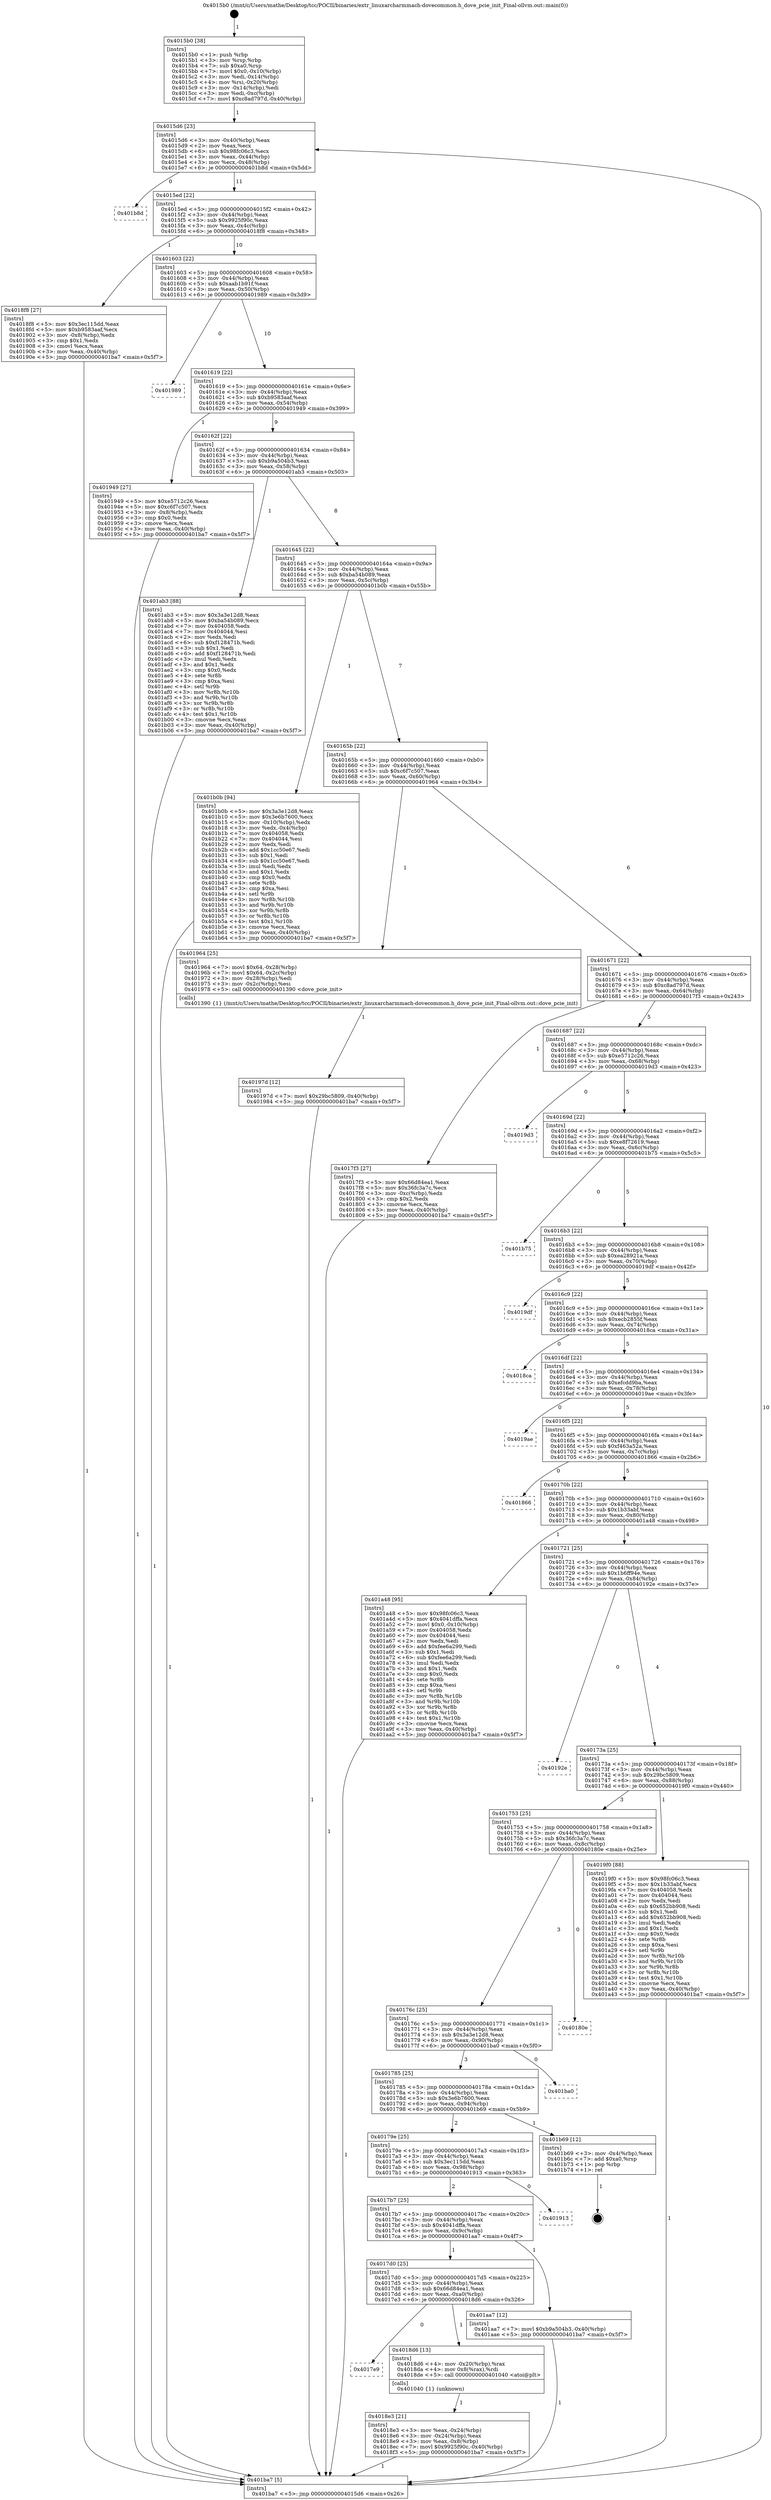 digraph "0x4015b0" {
  label = "0x4015b0 (/mnt/c/Users/mathe/Desktop/tcc/POCII/binaries/extr_linuxarcharmmach-dovecommon.h_dove_pcie_init_Final-ollvm.out::main(0))"
  labelloc = "t"
  node[shape=record]

  Entry [label="",width=0.3,height=0.3,shape=circle,fillcolor=black,style=filled]
  "0x4015d6" [label="{
     0x4015d6 [23]\l
     | [instrs]\l
     &nbsp;&nbsp;0x4015d6 \<+3\>: mov -0x40(%rbp),%eax\l
     &nbsp;&nbsp;0x4015d9 \<+2\>: mov %eax,%ecx\l
     &nbsp;&nbsp;0x4015db \<+6\>: sub $0x98fc06c3,%ecx\l
     &nbsp;&nbsp;0x4015e1 \<+3\>: mov %eax,-0x44(%rbp)\l
     &nbsp;&nbsp;0x4015e4 \<+3\>: mov %ecx,-0x48(%rbp)\l
     &nbsp;&nbsp;0x4015e7 \<+6\>: je 0000000000401b8d \<main+0x5dd\>\l
  }"]
  "0x401b8d" [label="{
     0x401b8d\l
  }", style=dashed]
  "0x4015ed" [label="{
     0x4015ed [22]\l
     | [instrs]\l
     &nbsp;&nbsp;0x4015ed \<+5\>: jmp 00000000004015f2 \<main+0x42\>\l
     &nbsp;&nbsp;0x4015f2 \<+3\>: mov -0x44(%rbp),%eax\l
     &nbsp;&nbsp;0x4015f5 \<+5\>: sub $0x9925f90c,%eax\l
     &nbsp;&nbsp;0x4015fa \<+3\>: mov %eax,-0x4c(%rbp)\l
     &nbsp;&nbsp;0x4015fd \<+6\>: je 00000000004018f8 \<main+0x348\>\l
  }"]
  Exit [label="",width=0.3,height=0.3,shape=circle,fillcolor=black,style=filled,peripheries=2]
  "0x4018f8" [label="{
     0x4018f8 [27]\l
     | [instrs]\l
     &nbsp;&nbsp;0x4018f8 \<+5\>: mov $0x3ec115dd,%eax\l
     &nbsp;&nbsp;0x4018fd \<+5\>: mov $0xb9583aaf,%ecx\l
     &nbsp;&nbsp;0x401902 \<+3\>: mov -0x8(%rbp),%edx\l
     &nbsp;&nbsp;0x401905 \<+3\>: cmp $0x1,%edx\l
     &nbsp;&nbsp;0x401908 \<+3\>: cmovl %ecx,%eax\l
     &nbsp;&nbsp;0x40190b \<+3\>: mov %eax,-0x40(%rbp)\l
     &nbsp;&nbsp;0x40190e \<+5\>: jmp 0000000000401ba7 \<main+0x5f7\>\l
  }"]
  "0x401603" [label="{
     0x401603 [22]\l
     | [instrs]\l
     &nbsp;&nbsp;0x401603 \<+5\>: jmp 0000000000401608 \<main+0x58\>\l
     &nbsp;&nbsp;0x401608 \<+3\>: mov -0x44(%rbp),%eax\l
     &nbsp;&nbsp;0x40160b \<+5\>: sub $0xaab1b91f,%eax\l
     &nbsp;&nbsp;0x401610 \<+3\>: mov %eax,-0x50(%rbp)\l
     &nbsp;&nbsp;0x401613 \<+6\>: je 0000000000401989 \<main+0x3d9\>\l
  }"]
  "0x40197d" [label="{
     0x40197d [12]\l
     | [instrs]\l
     &nbsp;&nbsp;0x40197d \<+7\>: movl $0x29bc5809,-0x40(%rbp)\l
     &nbsp;&nbsp;0x401984 \<+5\>: jmp 0000000000401ba7 \<main+0x5f7\>\l
  }"]
  "0x401989" [label="{
     0x401989\l
  }", style=dashed]
  "0x401619" [label="{
     0x401619 [22]\l
     | [instrs]\l
     &nbsp;&nbsp;0x401619 \<+5\>: jmp 000000000040161e \<main+0x6e\>\l
     &nbsp;&nbsp;0x40161e \<+3\>: mov -0x44(%rbp),%eax\l
     &nbsp;&nbsp;0x401621 \<+5\>: sub $0xb9583aaf,%eax\l
     &nbsp;&nbsp;0x401626 \<+3\>: mov %eax,-0x54(%rbp)\l
     &nbsp;&nbsp;0x401629 \<+6\>: je 0000000000401949 \<main+0x399\>\l
  }"]
  "0x4018e3" [label="{
     0x4018e3 [21]\l
     | [instrs]\l
     &nbsp;&nbsp;0x4018e3 \<+3\>: mov %eax,-0x24(%rbp)\l
     &nbsp;&nbsp;0x4018e6 \<+3\>: mov -0x24(%rbp),%eax\l
     &nbsp;&nbsp;0x4018e9 \<+3\>: mov %eax,-0x8(%rbp)\l
     &nbsp;&nbsp;0x4018ec \<+7\>: movl $0x9925f90c,-0x40(%rbp)\l
     &nbsp;&nbsp;0x4018f3 \<+5\>: jmp 0000000000401ba7 \<main+0x5f7\>\l
  }"]
  "0x401949" [label="{
     0x401949 [27]\l
     | [instrs]\l
     &nbsp;&nbsp;0x401949 \<+5\>: mov $0xe5712c26,%eax\l
     &nbsp;&nbsp;0x40194e \<+5\>: mov $0xc6f7c507,%ecx\l
     &nbsp;&nbsp;0x401953 \<+3\>: mov -0x8(%rbp),%edx\l
     &nbsp;&nbsp;0x401956 \<+3\>: cmp $0x0,%edx\l
     &nbsp;&nbsp;0x401959 \<+3\>: cmove %ecx,%eax\l
     &nbsp;&nbsp;0x40195c \<+3\>: mov %eax,-0x40(%rbp)\l
     &nbsp;&nbsp;0x40195f \<+5\>: jmp 0000000000401ba7 \<main+0x5f7\>\l
  }"]
  "0x40162f" [label="{
     0x40162f [22]\l
     | [instrs]\l
     &nbsp;&nbsp;0x40162f \<+5\>: jmp 0000000000401634 \<main+0x84\>\l
     &nbsp;&nbsp;0x401634 \<+3\>: mov -0x44(%rbp),%eax\l
     &nbsp;&nbsp;0x401637 \<+5\>: sub $0xb9a504b3,%eax\l
     &nbsp;&nbsp;0x40163c \<+3\>: mov %eax,-0x58(%rbp)\l
     &nbsp;&nbsp;0x40163f \<+6\>: je 0000000000401ab3 \<main+0x503\>\l
  }"]
  "0x4017e9" [label="{
     0x4017e9\l
  }", style=dashed]
  "0x401ab3" [label="{
     0x401ab3 [88]\l
     | [instrs]\l
     &nbsp;&nbsp;0x401ab3 \<+5\>: mov $0x3a3e12d8,%eax\l
     &nbsp;&nbsp;0x401ab8 \<+5\>: mov $0xba54b089,%ecx\l
     &nbsp;&nbsp;0x401abd \<+7\>: mov 0x404058,%edx\l
     &nbsp;&nbsp;0x401ac4 \<+7\>: mov 0x404044,%esi\l
     &nbsp;&nbsp;0x401acb \<+2\>: mov %edx,%edi\l
     &nbsp;&nbsp;0x401acd \<+6\>: sub $0xf128471b,%edi\l
     &nbsp;&nbsp;0x401ad3 \<+3\>: sub $0x1,%edi\l
     &nbsp;&nbsp;0x401ad6 \<+6\>: add $0xf128471b,%edi\l
     &nbsp;&nbsp;0x401adc \<+3\>: imul %edi,%edx\l
     &nbsp;&nbsp;0x401adf \<+3\>: and $0x1,%edx\l
     &nbsp;&nbsp;0x401ae2 \<+3\>: cmp $0x0,%edx\l
     &nbsp;&nbsp;0x401ae5 \<+4\>: sete %r8b\l
     &nbsp;&nbsp;0x401ae9 \<+3\>: cmp $0xa,%esi\l
     &nbsp;&nbsp;0x401aec \<+4\>: setl %r9b\l
     &nbsp;&nbsp;0x401af0 \<+3\>: mov %r8b,%r10b\l
     &nbsp;&nbsp;0x401af3 \<+3\>: and %r9b,%r10b\l
     &nbsp;&nbsp;0x401af6 \<+3\>: xor %r9b,%r8b\l
     &nbsp;&nbsp;0x401af9 \<+3\>: or %r8b,%r10b\l
     &nbsp;&nbsp;0x401afc \<+4\>: test $0x1,%r10b\l
     &nbsp;&nbsp;0x401b00 \<+3\>: cmovne %ecx,%eax\l
     &nbsp;&nbsp;0x401b03 \<+3\>: mov %eax,-0x40(%rbp)\l
     &nbsp;&nbsp;0x401b06 \<+5\>: jmp 0000000000401ba7 \<main+0x5f7\>\l
  }"]
  "0x401645" [label="{
     0x401645 [22]\l
     | [instrs]\l
     &nbsp;&nbsp;0x401645 \<+5\>: jmp 000000000040164a \<main+0x9a\>\l
     &nbsp;&nbsp;0x40164a \<+3\>: mov -0x44(%rbp),%eax\l
     &nbsp;&nbsp;0x40164d \<+5\>: sub $0xba54b089,%eax\l
     &nbsp;&nbsp;0x401652 \<+3\>: mov %eax,-0x5c(%rbp)\l
     &nbsp;&nbsp;0x401655 \<+6\>: je 0000000000401b0b \<main+0x55b\>\l
  }"]
  "0x4018d6" [label="{
     0x4018d6 [13]\l
     | [instrs]\l
     &nbsp;&nbsp;0x4018d6 \<+4\>: mov -0x20(%rbp),%rax\l
     &nbsp;&nbsp;0x4018da \<+4\>: mov 0x8(%rax),%rdi\l
     &nbsp;&nbsp;0x4018de \<+5\>: call 0000000000401040 \<atoi@plt\>\l
     | [calls]\l
     &nbsp;&nbsp;0x401040 \{1\} (unknown)\l
  }"]
  "0x401b0b" [label="{
     0x401b0b [94]\l
     | [instrs]\l
     &nbsp;&nbsp;0x401b0b \<+5\>: mov $0x3a3e12d8,%eax\l
     &nbsp;&nbsp;0x401b10 \<+5\>: mov $0x3e6b7600,%ecx\l
     &nbsp;&nbsp;0x401b15 \<+3\>: mov -0x10(%rbp),%edx\l
     &nbsp;&nbsp;0x401b18 \<+3\>: mov %edx,-0x4(%rbp)\l
     &nbsp;&nbsp;0x401b1b \<+7\>: mov 0x404058,%edx\l
     &nbsp;&nbsp;0x401b22 \<+7\>: mov 0x404044,%esi\l
     &nbsp;&nbsp;0x401b29 \<+2\>: mov %edx,%edi\l
     &nbsp;&nbsp;0x401b2b \<+6\>: add $0x1cc50e67,%edi\l
     &nbsp;&nbsp;0x401b31 \<+3\>: sub $0x1,%edi\l
     &nbsp;&nbsp;0x401b34 \<+6\>: sub $0x1cc50e67,%edi\l
     &nbsp;&nbsp;0x401b3a \<+3\>: imul %edi,%edx\l
     &nbsp;&nbsp;0x401b3d \<+3\>: and $0x1,%edx\l
     &nbsp;&nbsp;0x401b40 \<+3\>: cmp $0x0,%edx\l
     &nbsp;&nbsp;0x401b43 \<+4\>: sete %r8b\l
     &nbsp;&nbsp;0x401b47 \<+3\>: cmp $0xa,%esi\l
     &nbsp;&nbsp;0x401b4a \<+4\>: setl %r9b\l
     &nbsp;&nbsp;0x401b4e \<+3\>: mov %r8b,%r10b\l
     &nbsp;&nbsp;0x401b51 \<+3\>: and %r9b,%r10b\l
     &nbsp;&nbsp;0x401b54 \<+3\>: xor %r9b,%r8b\l
     &nbsp;&nbsp;0x401b57 \<+3\>: or %r8b,%r10b\l
     &nbsp;&nbsp;0x401b5a \<+4\>: test $0x1,%r10b\l
     &nbsp;&nbsp;0x401b5e \<+3\>: cmovne %ecx,%eax\l
     &nbsp;&nbsp;0x401b61 \<+3\>: mov %eax,-0x40(%rbp)\l
     &nbsp;&nbsp;0x401b64 \<+5\>: jmp 0000000000401ba7 \<main+0x5f7\>\l
  }"]
  "0x40165b" [label="{
     0x40165b [22]\l
     | [instrs]\l
     &nbsp;&nbsp;0x40165b \<+5\>: jmp 0000000000401660 \<main+0xb0\>\l
     &nbsp;&nbsp;0x401660 \<+3\>: mov -0x44(%rbp),%eax\l
     &nbsp;&nbsp;0x401663 \<+5\>: sub $0xc6f7c507,%eax\l
     &nbsp;&nbsp;0x401668 \<+3\>: mov %eax,-0x60(%rbp)\l
     &nbsp;&nbsp;0x40166b \<+6\>: je 0000000000401964 \<main+0x3b4\>\l
  }"]
  "0x4017d0" [label="{
     0x4017d0 [25]\l
     | [instrs]\l
     &nbsp;&nbsp;0x4017d0 \<+5\>: jmp 00000000004017d5 \<main+0x225\>\l
     &nbsp;&nbsp;0x4017d5 \<+3\>: mov -0x44(%rbp),%eax\l
     &nbsp;&nbsp;0x4017d8 \<+5\>: sub $0x66d84ea1,%eax\l
     &nbsp;&nbsp;0x4017dd \<+6\>: mov %eax,-0xa0(%rbp)\l
     &nbsp;&nbsp;0x4017e3 \<+6\>: je 00000000004018d6 \<main+0x326\>\l
  }"]
  "0x401964" [label="{
     0x401964 [25]\l
     | [instrs]\l
     &nbsp;&nbsp;0x401964 \<+7\>: movl $0x64,-0x28(%rbp)\l
     &nbsp;&nbsp;0x40196b \<+7\>: movl $0x64,-0x2c(%rbp)\l
     &nbsp;&nbsp;0x401972 \<+3\>: mov -0x28(%rbp),%edi\l
     &nbsp;&nbsp;0x401975 \<+3\>: mov -0x2c(%rbp),%esi\l
     &nbsp;&nbsp;0x401978 \<+5\>: call 0000000000401390 \<dove_pcie_init\>\l
     | [calls]\l
     &nbsp;&nbsp;0x401390 \{1\} (/mnt/c/Users/mathe/Desktop/tcc/POCII/binaries/extr_linuxarcharmmach-dovecommon.h_dove_pcie_init_Final-ollvm.out::dove_pcie_init)\l
  }"]
  "0x401671" [label="{
     0x401671 [22]\l
     | [instrs]\l
     &nbsp;&nbsp;0x401671 \<+5\>: jmp 0000000000401676 \<main+0xc6\>\l
     &nbsp;&nbsp;0x401676 \<+3\>: mov -0x44(%rbp),%eax\l
     &nbsp;&nbsp;0x401679 \<+5\>: sub $0xc8ad797d,%eax\l
     &nbsp;&nbsp;0x40167e \<+3\>: mov %eax,-0x64(%rbp)\l
     &nbsp;&nbsp;0x401681 \<+6\>: je 00000000004017f3 \<main+0x243\>\l
  }"]
  "0x401aa7" [label="{
     0x401aa7 [12]\l
     | [instrs]\l
     &nbsp;&nbsp;0x401aa7 \<+7\>: movl $0xb9a504b3,-0x40(%rbp)\l
     &nbsp;&nbsp;0x401aae \<+5\>: jmp 0000000000401ba7 \<main+0x5f7\>\l
  }"]
  "0x4017f3" [label="{
     0x4017f3 [27]\l
     | [instrs]\l
     &nbsp;&nbsp;0x4017f3 \<+5\>: mov $0x66d84ea1,%eax\l
     &nbsp;&nbsp;0x4017f8 \<+5\>: mov $0x36fc3a7c,%ecx\l
     &nbsp;&nbsp;0x4017fd \<+3\>: mov -0xc(%rbp),%edx\l
     &nbsp;&nbsp;0x401800 \<+3\>: cmp $0x2,%edx\l
     &nbsp;&nbsp;0x401803 \<+3\>: cmovne %ecx,%eax\l
     &nbsp;&nbsp;0x401806 \<+3\>: mov %eax,-0x40(%rbp)\l
     &nbsp;&nbsp;0x401809 \<+5\>: jmp 0000000000401ba7 \<main+0x5f7\>\l
  }"]
  "0x401687" [label="{
     0x401687 [22]\l
     | [instrs]\l
     &nbsp;&nbsp;0x401687 \<+5\>: jmp 000000000040168c \<main+0xdc\>\l
     &nbsp;&nbsp;0x40168c \<+3\>: mov -0x44(%rbp),%eax\l
     &nbsp;&nbsp;0x40168f \<+5\>: sub $0xe5712c26,%eax\l
     &nbsp;&nbsp;0x401694 \<+3\>: mov %eax,-0x68(%rbp)\l
     &nbsp;&nbsp;0x401697 \<+6\>: je 00000000004019d3 \<main+0x423\>\l
  }"]
  "0x401ba7" [label="{
     0x401ba7 [5]\l
     | [instrs]\l
     &nbsp;&nbsp;0x401ba7 \<+5\>: jmp 00000000004015d6 \<main+0x26\>\l
  }"]
  "0x4015b0" [label="{
     0x4015b0 [38]\l
     | [instrs]\l
     &nbsp;&nbsp;0x4015b0 \<+1\>: push %rbp\l
     &nbsp;&nbsp;0x4015b1 \<+3\>: mov %rsp,%rbp\l
     &nbsp;&nbsp;0x4015b4 \<+7\>: sub $0xa0,%rsp\l
     &nbsp;&nbsp;0x4015bb \<+7\>: movl $0x0,-0x10(%rbp)\l
     &nbsp;&nbsp;0x4015c2 \<+3\>: mov %edi,-0x14(%rbp)\l
     &nbsp;&nbsp;0x4015c5 \<+4\>: mov %rsi,-0x20(%rbp)\l
     &nbsp;&nbsp;0x4015c9 \<+3\>: mov -0x14(%rbp),%edi\l
     &nbsp;&nbsp;0x4015cc \<+3\>: mov %edi,-0xc(%rbp)\l
     &nbsp;&nbsp;0x4015cf \<+7\>: movl $0xc8ad797d,-0x40(%rbp)\l
  }"]
  "0x4017b7" [label="{
     0x4017b7 [25]\l
     | [instrs]\l
     &nbsp;&nbsp;0x4017b7 \<+5\>: jmp 00000000004017bc \<main+0x20c\>\l
     &nbsp;&nbsp;0x4017bc \<+3\>: mov -0x44(%rbp),%eax\l
     &nbsp;&nbsp;0x4017bf \<+5\>: sub $0x4041dffa,%eax\l
     &nbsp;&nbsp;0x4017c4 \<+6\>: mov %eax,-0x9c(%rbp)\l
     &nbsp;&nbsp;0x4017ca \<+6\>: je 0000000000401aa7 \<main+0x4f7\>\l
  }"]
  "0x4019d3" [label="{
     0x4019d3\l
  }", style=dashed]
  "0x40169d" [label="{
     0x40169d [22]\l
     | [instrs]\l
     &nbsp;&nbsp;0x40169d \<+5\>: jmp 00000000004016a2 \<main+0xf2\>\l
     &nbsp;&nbsp;0x4016a2 \<+3\>: mov -0x44(%rbp),%eax\l
     &nbsp;&nbsp;0x4016a5 \<+5\>: sub $0xe8f72619,%eax\l
     &nbsp;&nbsp;0x4016aa \<+3\>: mov %eax,-0x6c(%rbp)\l
     &nbsp;&nbsp;0x4016ad \<+6\>: je 0000000000401b75 \<main+0x5c5\>\l
  }"]
  "0x401913" [label="{
     0x401913\l
  }", style=dashed]
  "0x401b75" [label="{
     0x401b75\l
  }", style=dashed]
  "0x4016b3" [label="{
     0x4016b3 [22]\l
     | [instrs]\l
     &nbsp;&nbsp;0x4016b3 \<+5\>: jmp 00000000004016b8 \<main+0x108\>\l
     &nbsp;&nbsp;0x4016b8 \<+3\>: mov -0x44(%rbp),%eax\l
     &nbsp;&nbsp;0x4016bb \<+5\>: sub $0xea28921a,%eax\l
     &nbsp;&nbsp;0x4016c0 \<+3\>: mov %eax,-0x70(%rbp)\l
     &nbsp;&nbsp;0x4016c3 \<+6\>: je 00000000004019df \<main+0x42f\>\l
  }"]
  "0x40179e" [label="{
     0x40179e [25]\l
     | [instrs]\l
     &nbsp;&nbsp;0x40179e \<+5\>: jmp 00000000004017a3 \<main+0x1f3\>\l
     &nbsp;&nbsp;0x4017a3 \<+3\>: mov -0x44(%rbp),%eax\l
     &nbsp;&nbsp;0x4017a6 \<+5\>: sub $0x3ec115dd,%eax\l
     &nbsp;&nbsp;0x4017ab \<+6\>: mov %eax,-0x98(%rbp)\l
     &nbsp;&nbsp;0x4017b1 \<+6\>: je 0000000000401913 \<main+0x363\>\l
  }"]
  "0x4019df" [label="{
     0x4019df\l
  }", style=dashed]
  "0x4016c9" [label="{
     0x4016c9 [22]\l
     | [instrs]\l
     &nbsp;&nbsp;0x4016c9 \<+5\>: jmp 00000000004016ce \<main+0x11e\>\l
     &nbsp;&nbsp;0x4016ce \<+3\>: mov -0x44(%rbp),%eax\l
     &nbsp;&nbsp;0x4016d1 \<+5\>: sub $0xecb2855f,%eax\l
     &nbsp;&nbsp;0x4016d6 \<+3\>: mov %eax,-0x74(%rbp)\l
     &nbsp;&nbsp;0x4016d9 \<+6\>: je 00000000004018ca \<main+0x31a\>\l
  }"]
  "0x401b69" [label="{
     0x401b69 [12]\l
     | [instrs]\l
     &nbsp;&nbsp;0x401b69 \<+3\>: mov -0x4(%rbp),%eax\l
     &nbsp;&nbsp;0x401b6c \<+7\>: add $0xa0,%rsp\l
     &nbsp;&nbsp;0x401b73 \<+1\>: pop %rbp\l
     &nbsp;&nbsp;0x401b74 \<+1\>: ret\l
  }"]
  "0x4018ca" [label="{
     0x4018ca\l
  }", style=dashed]
  "0x4016df" [label="{
     0x4016df [22]\l
     | [instrs]\l
     &nbsp;&nbsp;0x4016df \<+5\>: jmp 00000000004016e4 \<main+0x134\>\l
     &nbsp;&nbsp;0x4016e4 \<+3\>: mov -0x44(%rbp),%eax\l
     &nbsp;&nbsp;0x4016e7 \<+5\>: sub $0xefcdd9ba,%eax\l
     &nbsp;&nbsp;0x4016ec \<+3\>: mov %eax,-0x78(%rbp)\l
     &nbsp;&nbsp;0x4016ef \<+6\>: je 00000000004019ae \<main+0x3fe\>\l
  }"]
  "0x401785" [label="{
     0x401785 [25]\l
     | [instrs]\l
     &nbsp;&nbsp;0x401785 \<+5\>: jmp 000000000040178a \<main+0x1da\>\l
     &nbsp;&nbsp;0x40178a \<+3\>: mov -0x44(%rbp),%eax\l
     &nbsp;&nbsp;0x40178d \<+5\>: sub $0x3e6b7600,%eax\l
     &nbsp;&nbsp;0x401792 \<+6\>: mov %eax,-0x94(%rbp)\l
     &nbsp;&nbsp;0x401798 \<+6\>: je 0000000000401b69 \<main+0x5b9\>\l
  }"]
  "0x4019ae" [label="{
     0x4019ae\l
  }", style=dashed]
  "0x4016f5" [label="{
     0x4016f5 [22]\l
     | [instrs]\l
     &nbsp;&nbsp;0x4016f5 \<+5\>: jmp 00000000004016fa \<main+0x14a\>\l
     &nbsp;&nbsp;0x4016fa \<+3\>: mov -0x44(%rbp),%eax\l
     &nbsp;&nbsp;0x4016fd \<+5\>: sub $0xf463a52a,%eax\l
     &nbsp;&nbsp;0x401702 \<+3\>: mov %eax,-0x7c(%rbp)\l
     &nbsp;&nbsp;0x401705 \<+6\>: je 0000000000401866 \<main+0x2b6\>\l
  }"]
  "0x401ba0" [label="{
     0x401ba0\l
  }", style=dashed]
  "0x401866" [label="{
     0x401866\l
  }", style=dashed]
  "0x40170b" [label="{
     0x40170b [22]\l
     | [instrs]\l
     &nbsp;&nbsp;0x40170b \<+5\>: jmp 0000000000401710 \<main+0x160\>\l
     &nbsp;&nbsp;0x401710 \<+3\>: mov -0x44(%rbp),%eax\l
     &nbsp;&nbsp;0x401713 \<+5\>: sub $0x1b33abf,%eax\l
     &nbsp;&nbsp;0x401718 \<+3\>: mov %eax,-0x80(%rbp)\l
     &nbsp;&nbsp;0x40171b \<+6\>: je 0000000000401a48 \<main+0x498\>\l
  }"]
  "0x40176c" [label="{
     0x40176c [25]\l
     | [instrs]\l
     &nbsp;&nbsp;0x40176c \<+5\>: jmp 0000000000401771 \<main+0x1c1\>\l
     &nbsp;&nbsp;0x401771 \<+3\>: mov -0x44(%rbp),%eax\l
     &nbsp;&nbsp;0x401774 \<+5\>: sub $0x3a3e12d8,%eax\l
     &nbsp;&nbsp;0x401779 \<+6\>: mov %eax,-0x90(%rbp)\l
     &nbsp;&nbsp;0x40177f \<+6\>: je 0000000000401ba0 \<main+0x5f0\>\l
  }"]
  "0x401a48" [label="{
     0x401a48 [95]\l
     | [instrs]\l
     &nbsp;&nbsp;0x401a48 \<+5\>: mov $0x98fc06c3,%eax\l
     &nbsp;&nbsp;0x401a4d \<+5\>: mov $0x4041dffa,%ecx\l
     &nbsp;&nbsp;0x401a52 \<+7\>: movl $0x0,-0x10(%rbp)\l
     &nbsp;&nbsp;0x401a59 \<+7\>: mov 0x404058,%edx\l
     &nbsp;&nbsp;0x401a60 \<+7\>: mov 0x404044,%esi\l
     &nbsp;&nbsp;0x401a67 \<+2\>: mov %edx,%edi\l
     &nbsp;&nbsp;0x401a69 \<+6\>: add $0xfee6a299,%edi\l
     &nbsp;&nbsp;0x401a6f \<+3\>: sub $0x1,%edi\l
     &nbsp;&nbsp;0x401a72 \<+6\>: sub $0xfee6a299,%edi\l
     &nbsp;&nbsp;0x401a78 \<+3\>: imul %edi,%edx\l
     &nbsp;&nbsp;0x401a7b \<+3\>: and $0x1,%edx\l
     &nbsp;&nbsp;0x401a7e \<+3\>: cmp $0x0,%edx\l
     &nbsp;&nbsp;0x401a81 \<+4\>: sete %r8b\l
     &nbsp;&nbsp;0x401a85 \<+3\>: cmp $0xa,%esi\l
     &nbsp;&nbsp;0x401a88 \<+4\>: setl %r9b\l
     &nbsp;&nbsp;0x401a8c \<+3\>: mov %r8b,%r10b\l
     &nbsp;&nbsp;0x401a8f \<+3\>: and %r9b,%r10b\l
     &nbsp;&nbsp;0x401a92 \<+3\>: xor %r9b,%r8b\l
     &nbsp;&nbsp;0x401a95 \<+3\>: or %r8b,%r10b\l
     &nbsp;&nbsp;0x401a98 \<+4\>: test $0x1,%r10b\l
     &nbsp;&nbsp;0x401a9c \<+3\>: cmovne %ecx,%eax\l
     &nbsp;&nbsp;0x401a9f \<+3\>: mov %eax,-0x40(%rbp)\l
     &nbsp;&nbsp;0x401aa2 \<+5\>: jmp 0000000000401ba7 \<main+0x5f7\>\l
  }"]
  "0x401721" [label="{
     0x401721 [25]\l
     | [instrs]\l
     &nbsp;&nbsp;0x401721 \<+5\>: jmp 0000000000401726 \<main+0x176\>\l
     &nbsp;&nbsp;0x401726 \<+3\>: mov -0x44(%rbp),%eax\l
     &nbsp;&nbsp;0x401729 \<+5\>: sub $0x1b6ff94e,%eax\l
     &nbsp;&nbsp;0x40172e \<+6\>: mov %eax,-0x84(%rbp)\l
     &nbsp;&nbsp;0x401734 \<+6\>: je 000000000040192e \<main+0x37e\>\l
  }"]
  "0x40180e" [label="{
     0x40180e\l
  }", style=dashed]
  "0x40192e" [label="{
     0x40192e\l
  }", style=dashed]
  "0x40173a" [label="{
     0x40173a [25]\l
     | [instrs]\l
     &nbsp;&nbsp;0x40173a \<+5\>: jmp 000000000040173f \<main+0x18f\>\l
     &nbsp;&nbsp;0x40173f \<+3\>: mov -0x44(%rbp),%eax\l
     &nbsp;&nbsp;0x401742 \<+5\>: sub $0x29bc5809,%eax\l
     &nbsp;&nbsp;0x401747 \<+6\>: mov %eax,-0x88(%rbp)\l
     &nbsp;&nbsp;0x40174d \<+6\>: je 00000000004019f0 \<main+0x440\>\l
  }"]
  "0x401753" [label="{
     0x401753 [25]\l
     | [instrs]\l
     &nbsp;&nbsp;0x401753 \<+5\>: jmp 0000000000401758 \<main+0x1a8\>\l
     &nbsp;&nbsp;0x401758 \<+3\>: mov -0x44(%rbp),%eax\l
     &nbsp;&nbsp;0x40175b \<+5\>: sub $0x36fc3a7c,%eax\l
     &nbsp;&nbsp;0x401760 \<+6\>: mov %eax,-0x8c(%rbp)\l
     &nbsp;&nbsp;0x401766 \<+6\>: je 000000000040180e \<main+0x25e\>\l
  }"]
  "0x4019f0" [label="{
     0x4019f0 [88]\l
     | [instrs]\l
     &nbsp;&nbsp;0x4019f0 \<+5\>: mov $0x98fc06c3,%eax\l
     &nbsp;&nbsp;0x4019f5 \<+5\>: mov $0x1b33abf,%ecx\l
     &nbsp;&nbsp;0x4019fa \<+7\>: mov 0x404058,%edx\l
     &nbsp;&nbsp;0x401a01 \<+7\>: mov 0x404044,%esi\l
     &nbsp;&nbsp;0x401a08 \<+2\>: mov %edx,%edi\l
     &nbsp;&nbsp;0x401a0a \<+6\>: sub $0x652bb908,%edi\l
     &nbsp;&nbsp;0x401a10 \<+3\>: sub $0x1,%edi\l
     &nbsp;&nbsp;0x401a13 \<+6\>: add $0x652bb908,%edi\l
     &nbsp;&nbsp;0x401a19 \<+3\>: imul %edi,%edx\l
     &nbsp;&nbsp;0x401a1c \<+3\>: and $0x1,%edx\l
     &nbsp;&nbsp;0x401a1f \<+3\>: cmp $0x0,%edx\l
     &nbsp;&nbsp;0x401a22 \<+4\>: sete %r8b\l
     &nbsp;&nbsp;0x401a26 \<+3\>: cmp $0xa,%esi\l
     &nbsp;&nbsp;0x401a29 \<+4\>: setl %r9b\l
     &nbsp;&nbsp;0x401a2d \<+3\>: mov %r8b,%r10b\l
     &nbsp;&nbsp;0x401a30 \<+3\>: and %r9b,%r10b\l
     &nbsp;&nbsp;0x401a33 \<+3\>: xor %r9b,%r8b\l
     &nbsp;&nbsp;0x401a36 \<+3\>: or %r8b,%r10b\l
     &nbsp;&nbsp;0x401a39 \<+4\>: test $0x1,%r10b\l
     &nbsp;&nbsp;0x401a3d \<+3\>: cmovne %ecx,%eax\l
     &nbsp;&nbsp;0x401a40 \<+3\>: mov %eax,-0x40(%rbp)\l
     &nbsp;&nbsp;0x401a43 \<+5\>: jmp 0000000000401ba7 \<main+0x5f7\>\l
  }"]
  Entry -> "0x4015b0" [label=" 1"]
  "0x4015d6" -> "0x401b8d" [label=" 0"]
  "0x4015d6" -> "0x4015ed" [label=" 11"]
  "0x401b69" -> Exit [label=" 1"]
  "0x4015ed" -> "0x4018f8" [label=" 1"]
  "0x4015ed" -> "0x401603" [label=" 10"]
  "0x401b0b" -> "0x401ba7" [label=" 1"]
  "0x401603" -> "0x401989" [label=" 0"]
  "0x401603" -> "0x401619" [label=" 10"]
  "0x401ab3" -> "0x401ba7" [label=" 1"]
  "0x401619" -> "0x401949" [label=" 1"]
  "0x401619" -> "0x40162f" [label=" 9"]
  "0x401aa7" -> "0x401ba7" [label=" 1"]
  "0x40162f" -> "0x401ab3" [label=" 1"]
  "0x40162f" -> "0x401645" [label=" 8"]
  "0x401a48" -> "0x401ba7" [label=" 1"]
  "0x401645" -> "0x401b0b" [label=" 1"]
  "0x401645" -> "0x40165b" [label=" 7"]
  "0x4019f0" -> "0x401ba7" [label=" 1"]
  "0x40165b" -> "0x401964" [label=" 1"]
  "0x40165b" -> "0x401671" [label=" 6"]
  "0x401964" -> "0x40197d" [label=" 1"]
  "0x401671" -> "0x4017f3" [label=" 1"]
  "0x401671" -> "0x401687" [label=" 5"]
  "0x4017f3" -> "0x401ba7" [label=" 1"]
  "0x4015b0" -> "0x4015d6" [label=" 1"]
  "0x401ba7" -> "0x4015d6" [label=" 10"]
  "0x401949" -> "0x401ba7" [label=" 1"]
  "0x401687" -> "0x4019d3" [label=" 0"]
  "0x401687" -> "0x40169d" [label=" 5"]
  "0x4018e3" -> "0x401ba7" [label=" 1"]
  "0x40169d" -> "0x401b75" [label=" 0"]
  "0x40169d" -> "0x4016b3" [label=" 5"]
  "0x4018d6" -> "0x4018e3" [label=" 1"]
  "0x4016b3" -> "0x4019df" [label=" 0"]
  "0x4016b3" -> "0x4016c9" [label=" 5"]
  "0x4017d0" -> "0x4018d6" [label=" 1"]
  "0x4016c9" -> "0x4018ca" [label=" 0"]
  "0x4016c9" -> "0x4016df" [label=" 5"]
  "0x40197d" -> "0x401ba7" [label=" 1"]
  "0x4016df" -> "0x4019ae" [label=" 0"]
  "0x4016df" -> "0x4016f5" [label=" 5"]
  "0x4017b7" -> "0x401aa7" [label=" 1"]
  "0x4016f5" -> "0x401866" [label=" 0"]
  "0x4016f5" -> "0x40170b" [label=" 5"]
  "0x4018f8" -> "0x401ba7" [label=" 1"]
  "0x40170b" -> "0x401a48" [label=" 1"]
  "0x40170b" -> "0x401721" [label=" 4"]
  "0x40179e" -> "0x401913" [label=" 0"]
  "0x401721" -> "0x40192e" [label=" 0"]
  "0x401721" -> "0x40173a" [label=" 4"]
  "0x4017d0" -> "0x4017e9" [label=" 0"]
  "0x40173a" -> "0x4019f0" [label=" 1"]
  "0x40173a" -> "0x401753" [label=" 3"]
  "0x401785" -> "0x40179e" [label=" 2"]
  "0x401753" -> "0x40180e" [label=" 0"]
  "0x401753" -> "0x40176c" [label=" 3"]
  "0x40179e" -> "0x4017b7" [label=" 2"]
  "0x40176c" -> "0x401ba0" [label=" 0"]
  "0x40176c" -> "0x401785" [label=" 3"]
  "0x4017b7" -> "0x4017d0" [label=" 1"]
  "0x401785" -> "0x401b69" [label=" 1"]
}
